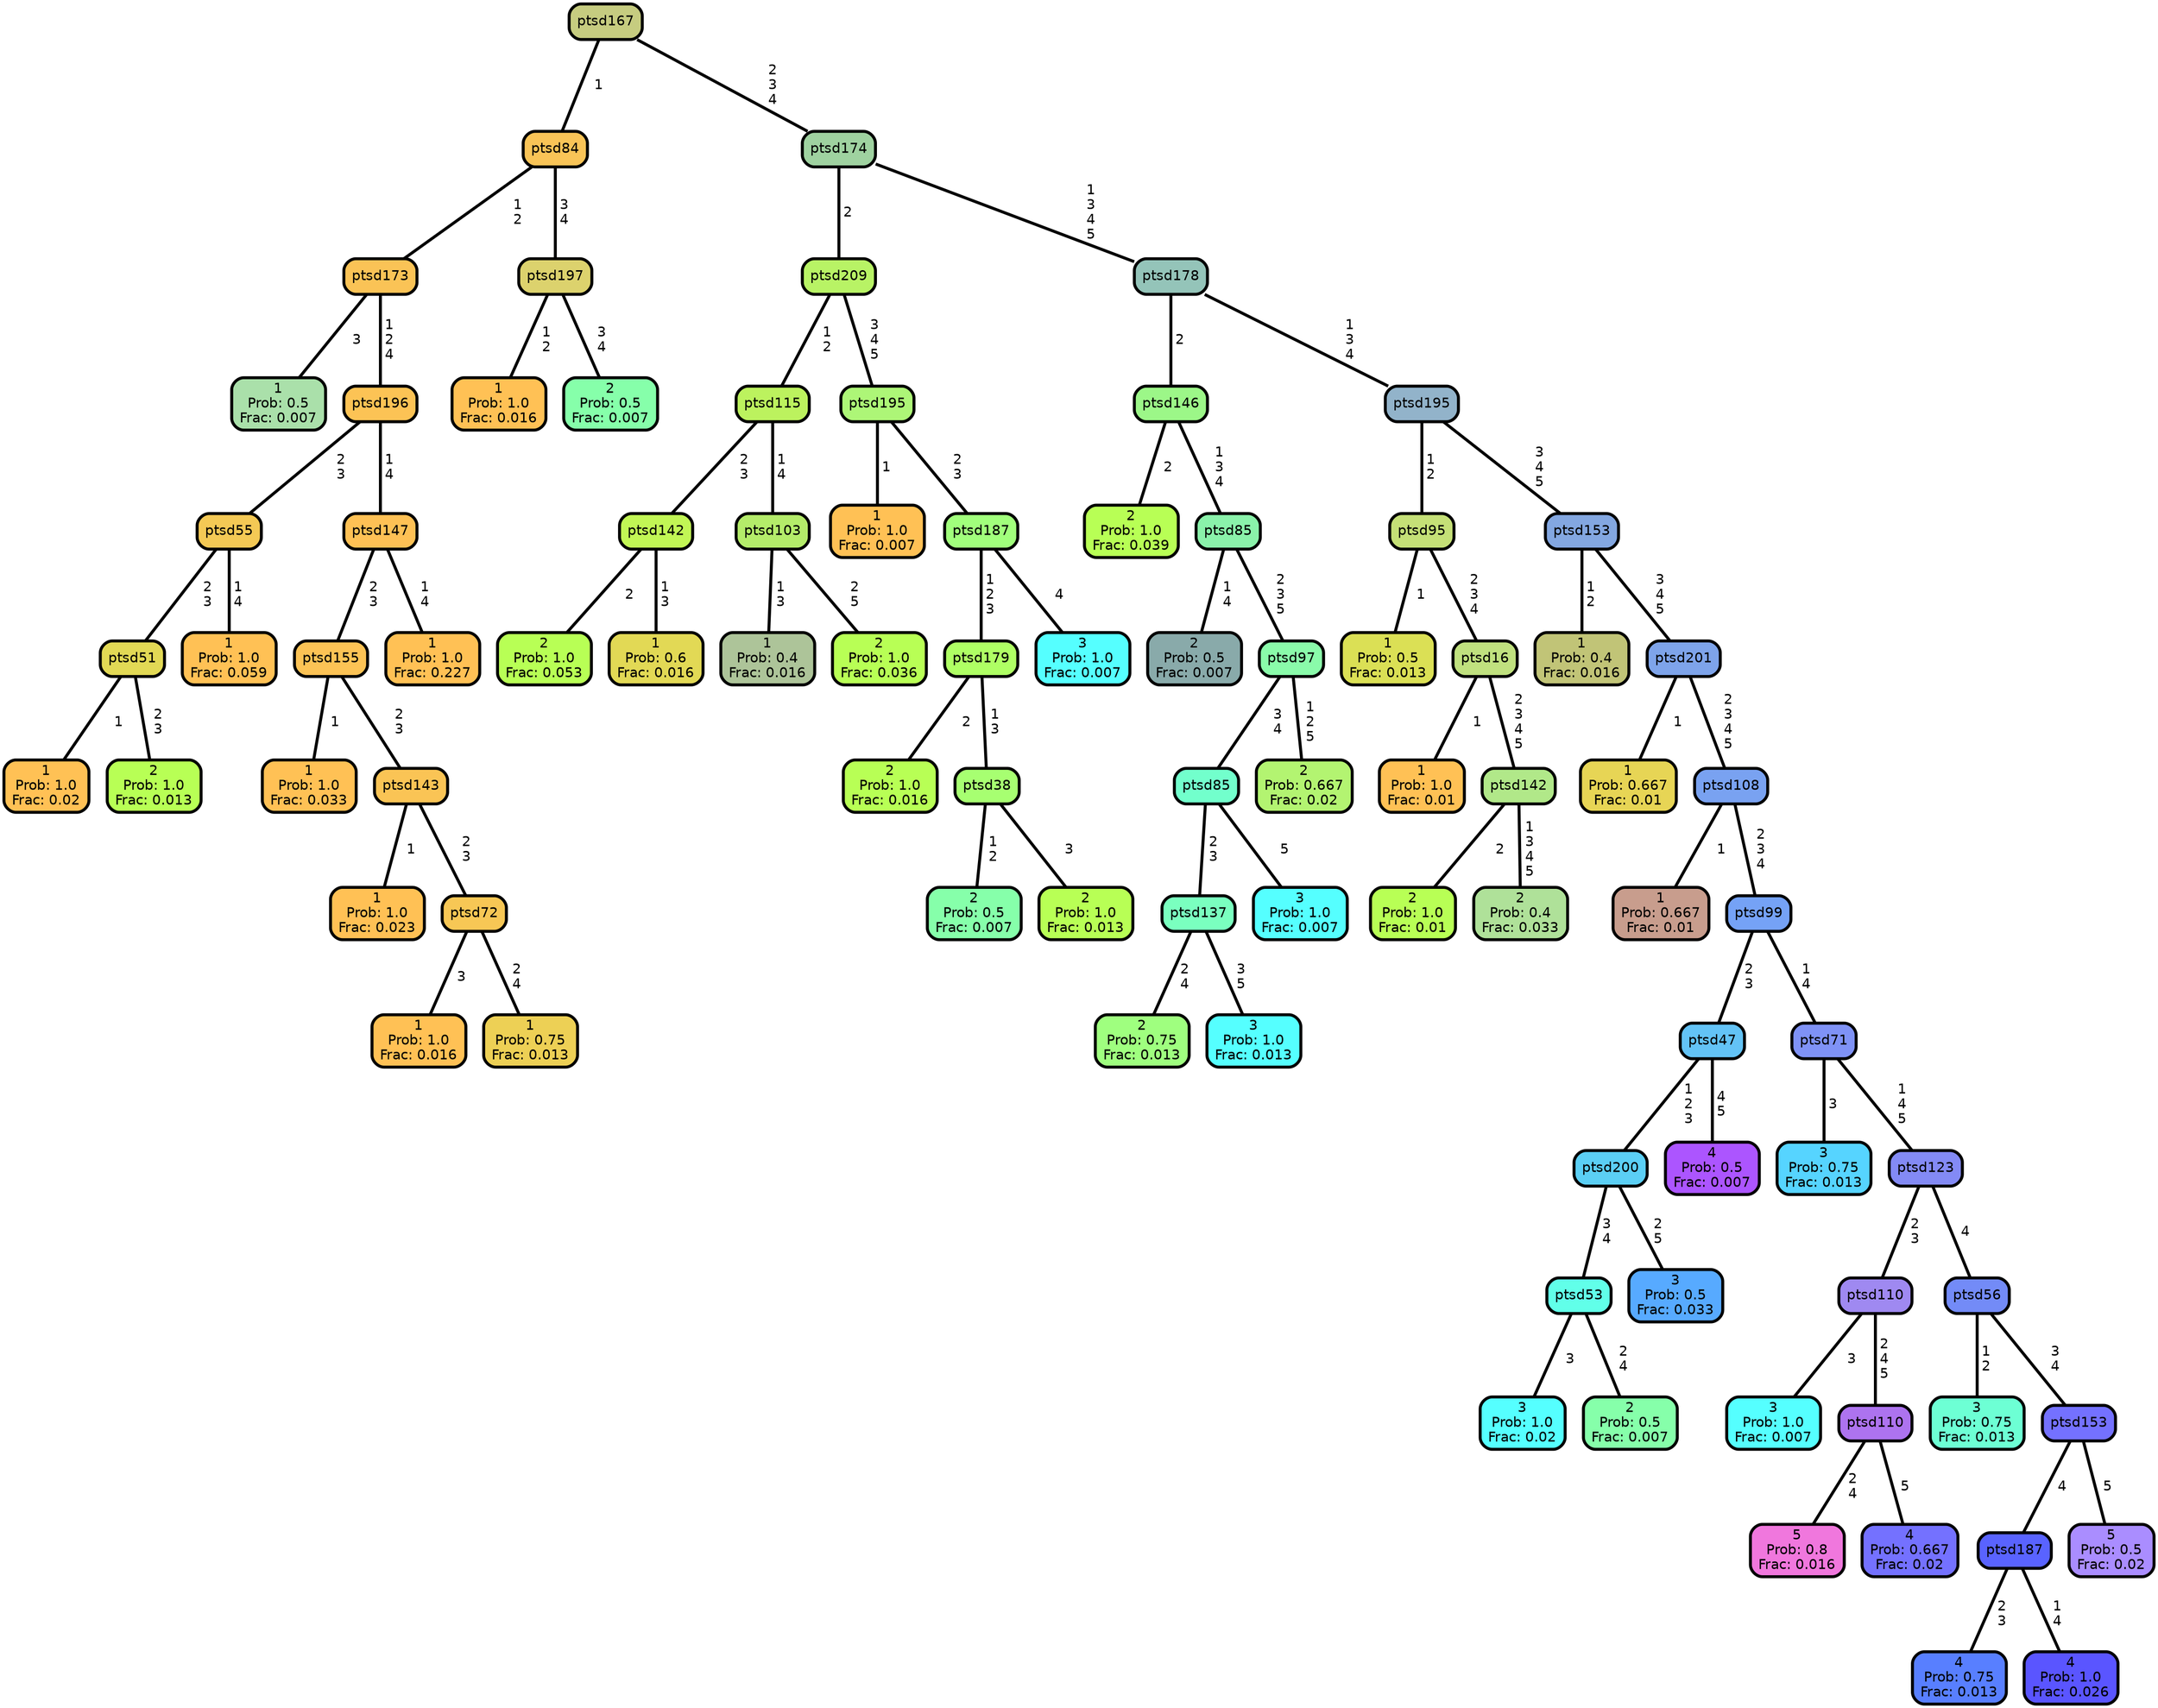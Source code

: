graph Tree {
node [shape=box, style="filled, rounded",color="black",penwidth="3",fontcolor="black",                 fontname=helvetica] ;
graph [ranksep="0 equally", splines=straight,                 bgcolor=transparent, dpi=200] ;
edge [fontname=helvetica, color=black] ;
0 [label="1
Prob: 0.5
Frac: 0.007", fillcolor="#aae0aa"] ;
1 [label="ptsd173", fillcolor="#fac356"] ;
2 [label="1
Prob: 1.0
Frac: 0.02", fillcolor="#ffc155"] ;
3 [label="ptsd51", fillcolor="#e2d955"] ;
4 [label="2
Prob: 1.0
Frac: 0.013", fillcolor="#b8ff55"] ;
5 [label="ptsd55", fillcolor="#f4c955"] ;
6 [label="1
Prob: 1.0
Frac: 0.059", fillcolor="#ffc155"] ;
7 [label="ptsd196", fillcolor="#fcc355"] ;
8 [label="1
Prob: 1.0
Frac: 0.033", fillcolor="#ffc155"] ;
9 [label="ptsd155", fillcolor="#fcc355"] ;
10 [label="1
Prob: 1.0
Frac: 0.023", fillcolor="#ffc155"] ;
11 [label="ptsd143", fillcolor="#fac455"] ;
12 [label="1
Prob: 1.0
Frac: 0.016", fillcolor="#ffc155"] ;
13 [label="ptsd72", fillcolor="#f7c755"] ;
14 [label="1
Prob: 0.75
Frac: 0.013", fillcolor="#edd055"] ;
15 [label="ptsd147", fillcolor="#fec155"] ;
16 [label="1
Prob: 1.0
Frac: 0.227", fillcolor="#ffc155"] ;
17 [label="ptsd84", fillcolor="#f9c457"] ;
18 [label="1
Prob: 1.0
Frac: 0.016", fillcolor="#ffc155"] ;
19 [label="ptsd197", fillcolor="#dcd26d"] ;
20 [label="2
Prob: 0.5
Frac: 0.007", fillcolor="#86ffaa"] ;
21 [label="ptsd167", fillcolor="#c6cc80"] ;
22 [label="2
Prob: 1.0
Frac: 0.053", fillcolor="#b8ff55"] ;
23 [label="ptsd142", fillcolor="#c2f655"] ;
24 [label="1
Prob: 0.6
Frac: 0.016", fillcolor="#e2d955"] ;
25 [label="ptsd115", fillcolor="#bcf25e"] ;
26 [label="1
Prob: 0.4
Frac: 0.016", fillcolor="#adc499"] ;
27 [label="ptsd103", fillcolor="#b4ec6a"] ;
28 [label="2
Prob: 1.0
Frac: 0.036", fillcolor="#b8ff55"] ;
29 [label="ptsd209", fillcolor="#b8f365"] ;
30 [label="1
Prob: 1.0
Frac: 0.007", fillcolor="#ffc155"] ;
31 [label="ptsd195", fillcolor="#adf677"] ;
32 [label="2
Prob: 1.0
Frac: 0.016", fillcolor="#b8ff55"] ;
33 [label="ptsd179", fillcolor="#afff64"] ;
34 [label="2
Prob: 0.5
Frac: 0.007", fillcolor="#86ffaa"] ;
35 [label="ptsd38", fillcolor="#a7ff71"] ;
36 [label="2
Prob: 1.0
Frac: 0.013", fillcolor="#b8ff55"] ;
37 [label="ptsd187", fillcolor="#a1ff7c"] ;
38 [label="3
Prob: 1.0
Frac: 0.007", fillcolor="#55ffff"] ;
39 [label="ptsd174", fillcolor="#9fd2a0"] ;
40 [label="2
Prob: 1.0
Frac: 0.039", fillcolor="#b8ff55"] ;
41 [label="ptsd146", fillcolor="#9cf788"] ;
42 [label="2
Prob: 0.5
Frac: 0.007", fillcolor="#89aaaa"] ;
43 [label="ptsd85", fillcolor="#8af2aa"] ;
44 [label="2
Prob: 0.75
Frac: 0.013", fillcolor="#9fff7f"] ;
45 [label="ptsd137", fillcolor="#7affbf"] ;
46 [label="3
Prob: 1.0
Frac: 0.013", fillcolor="#55ffff"] ;
47 [label="ptsd85", fillcolor="#72ffcc"] ;
48 [label="3
Prob: 1.0
Frac: 0.007", fillcolor="#55ffff"] ;
49 [label="ptsd97", fillcolor="#8afbaa"] ;
50 [label="2
Prob: 0.667
Frac: 0.02", fillcolor="#b3f471"] ;
51 [label="ptsd178", fillcolor="#94c4b9"] ;
52 [label="1
Prob: 0.5
Frac: 0.013", fillcolor="#dbe055"] ;
53 [label="ptsd95", fillcolor="#c5e077"] ;
54 [label="1
Prob: 1.0
Frac: 0.01", fillcolor="#ffc155"] ;
55 [label="ptsd16", fillcolor="#c0e17f"] ;
56 [label="2
Prob: 1.0
Frac: 0.01", fillcolor="#b8ff55"] ;
57 [label="ptsd142", fillcolor="#b1e889"] ;
58 [label="2
Prob: 0.4
Frac: 0.033", fillcolor="#afe199"] ;
59 [label="ptsd195", fillcolor="#92b3ca"] ;
60 [label="1
Prob: 0.4
Frac: 0.016", fillcolor="#c1c477"] ;
61 [label="ptsd153", fillcolor="#83a7e1"] ;
62 [label="1
Prob: 0.667
Frac: 0.01", fillcolor="#e7d555"] ;
63 [label="ptsd201", fillcolor="#7ea4ea"] ;
64 [label="1
Prob: 0.667
Frac: 0.01", fillcolor="#c89d8d"] ;
65 [label="ptsd108", fillcolor="#79a2f1"] ;
66 [label="3
Prob: 1.0
Frac: 0.02", fillcolor="#55ffff"] ;
67 [label="ptsd53", fillcolor="#61ffe9"] ;
68 [label="2
Prob: 0.5
Frac: 0.007", fillcolor="#86ffaa"] ;
69 [label="ptsd200", fillcolor="#5bcff5"] ;
70 [label="3
Prob: 0.5
Frac: 0.033", fillcolor="#57aaff"] ;
71 [label="ptsd47", fillcolor="#63c3f6"] ;
72 [label="4
Prob: 0.5
Frac: 0.007", fillcolor="#ac55ff"] ;
73 [label="ptsd99", fillcolor="#75a2f6"] ;
74 [label="3
Prob: 0.75
Frac: 0.013", fillcolor="#56d4ff"] ;
75 [label="ptsd71", fillcolor="#7f92f6"] ;
76 [label="3
Prob: 1.0
Frac: 0.007", fillcolor="#55ffff"] ;
77 [label="ptsd110", fillcolor="#9f89f1"] ;
78 [label="5
Prob: 0.8
Frac: 0.016", fillcolor="#f077dd"] ;
79 [label="ptsd110", fillcolor="#ad73ef"] ;
80 [label="4
Prob: 0.667
Frac: 0.02", fillcolor="#7471ff"] ;
81 [label="ptsd123", fillcolor="#838af5"] ;
82 [label="3
Prob: 0.75
Frac: 0.013", fillcolor="#6dffd4"] ;
83 [label="ptsd56", fillcolor="#738bf7"] ;
84 [label="4
Prob: 0.75
Frac: 0.013", fillcolor="#587fff"] ;
85 [label="ptsd187", fillcolor="#5963ff"] ;
86 [label="4
Prob: 1.0
Frac: 0.026", fillcolor="#5a55ff"] ;
87 [label="ptsd153", fillcolor="#7471ff"] ;
88 [label="5
Prob: 0.5
Frac: 0.02", fillcolor="#aa8dff"] ;
1 -- 0 [label=" 3",penwidth=3] ;
1 -- 7 [label=" 1\n 2\n 4",penwidth=3] ;
3 -- 2 [label=" 1",penwidth=3] ;
3 -- 4 [label=" 2\n 3",penwidth=3] ;
5 -- 3 [label=" 2\n 3",penwidth=3] ;
5 -- 6 [label=" 1\n 4",penwidth=3] ;
7 -- 5 [label=" 2\n 3",penwidth=3] ;
7 -- 15 [label=" 1\n 4",penwidth=3] ;
9 -- 8 [label=" 1",penwidth=3] ;
9 -- 11 [label=" 2\n 3",penwidth=3] ;
11 -- 10 [label=" 1",penwidth=3] ;
11 -- 13 [label=" 2\n 3",penwidth=3] ;
13 -- 12 [label=" 3",penwidth=3] ;
13 -- 14 [label=" 2\n 4",penwidth=3] ;
15 -- 9 [label=" 2\n 3",penwidth=3] ;
15 -- 16 [label=" 1\n 4",penwidth=3] ;
17 -- 1 [label=" 1\n 2",penwidth=3] ;
17 -- 19 [label=" 3\n 4",penwidth=3] ;
19 -- 18 [label=" 1\n 2",penwidth=3] ;
19 -- 20 [label=" 3\n 4",penwidth=3] ;
21 -- 17 [label=" 1",penwidth=3] ;
21 -- 39 [label=" 2\n 3\n 4",penwidth=3] ;
23 -- 22 [label=" 2",penwidth=3] ;
23 -- 24 [label=" 1\n 3",penwidth=3] ;
25 -- 23 [label=" 2\n 3",penwidth=3] ;
25 -- 27 [label=" 1\n 4",penwidth=3] ;
27 -- 26 [label=" 1\n 3",penwidth=3] ;
27 -- 28 [label=" 2\n 5",penwidth=3] ;
29 -- 25 [label=" 1\n 2",penwidth=3] ;
29 -- 31 [label=" 3\n 4\n 5",penwidth=3] ;
31 -- 30 [label=" 1",penwidth=3] ;
31 -- 37 [label=" 2\n 3",penwidth=3] ;
33 -- 32 [label=" 2",penwidth=3] ;
33 -- 35 [label=" 1\n 3",penwidth=3] ;
35 -- 34 [label=" 1\n 2",penwidth=3] ;
35 -- 36 [label=" 3",penwidth=3] ;
37 -- 33 [label=" 1\n 2\n 3",penwidth=3] ;
37 -- 38 [label=" 4",penwidth=3] ;
39 -- 29 [label=" 2",penwidth=3] ;
39 -- 51 [label=" 1\n 3\n 4\n 5",penwidth=3] ;
41 -- 40 [label=" 2",penwidth=3] ;
41 -- 43 [label=" 1\n 3\n 4",penwidth=3] ;
43 -- 42 [label=" 1\n 4",penwidth=3] ;
43 -- 49 [label=" 2\n 3\n 5",penwidth=3] ;
45 -- 44 [label=" 2\n 4",penwidth=3] ;
45 -- 46 [label=" 3\n 5",penwidth=3] ;
47 -- 45 [label=" 2\n 3",penwidth=3] ;
47 -- 48 [label=" 5",penwidth=3] ;
49 -- 47 [label=" 3\n 4",penwidth=3] ;
49 -- 50 [label=" 1\n 2\n 5",penwidth=3] ;
51 -- 41 [label=" 2",penwidth=3] ;
51 -- 59 [label=" 1\n 3\n 4",penwidth=3] ;
53 -- 52 [label=" 1",penwidth=3] ;
53 -- 55 [label=" 2\n 3\n 4",penwidth=3] ;
55 -- 54 [label=" 1",penwidth=3] ;
55 -- 57 [label=" 2\n 3\n 4\n 5",penwidth=3] ;
57 -- 56 [label=" 2",penwidth=3] ;
57 -- 58 [label=" 1\n 3\n 4\n 5",penwidth=3] ;
59 -- 53 [label=" 1\n 2",penwidth=3] ;
59 -- 61 [label=" 3\n 4\n 5",penwidth=3] ;
61 -- 60 [label=" 1\n 2",penwidth=3] ;
61 -- 63 [label=" 3\n 4\n 5",penwidth=3] ;
63 -- 62 [label=" 1",penwidth=3] ;
63 -- 65 [label=" 2\n 3\n 4\n 5",penwidth=3] ;
65 -- 64 [label=" 1",penwidth=3] ;
65 -- 73 [label=" 2\n 3\n 4",penwidth=3] ;
67 -- 66 [label=" 3",penwidth=3] ;
67 -- 68 [label=" 2\n 4",penwidth=3] ;
69 -- 67 [label=" 3\n 4",penwidth=3] ;
69 -- 70 [label=" 2\n 5",penwidth=3] ;
71 -- 69 [label=" 1\n 2\n 3",penwidth=3] ;
71 -- 72 [label=" 4\n 5",penwidth=3] ;
73 -- 71 [label=" 2\n 3",penwidth=3] ;
73 -- 75 [label=" 1\n 4",penwidth=3] ;
75 -- 74 [label=" 3",penwidth=3] ;
75 -- 81 [label=" 1\n 4\n 5",penwidth=3] ;
77 -- 76 [label=" 3",penwidth=3] ;
77 -- 79 [label=" 2\n 4\n 5",penwidth=3] ;
79 -- 78 [label=" 2\n 4",penwidth=3] ;
79 -- 80 [label=" 5",penwidth=3] ;
81 -- 77 [label=" 2\n 3",penwidth=3] ;
81 -- 83 [label=" 4",penwidth=3] ;
83 -- 82 [label=" 1\n 2",penwidth=3] ;
83 -- 87 [label=" 3\n 4",penwidth=3] ;
85 -- 84 [label=" 2\n 3",penwidth=3] ;
85 -- 86 [label=" 1\n 4",penwidth=3] ;
87 -- 85 [label=" 4",penwidth=3] ;
87 -- 88 [label=" 5",penwidth=3] ;
{rank = same;}}
